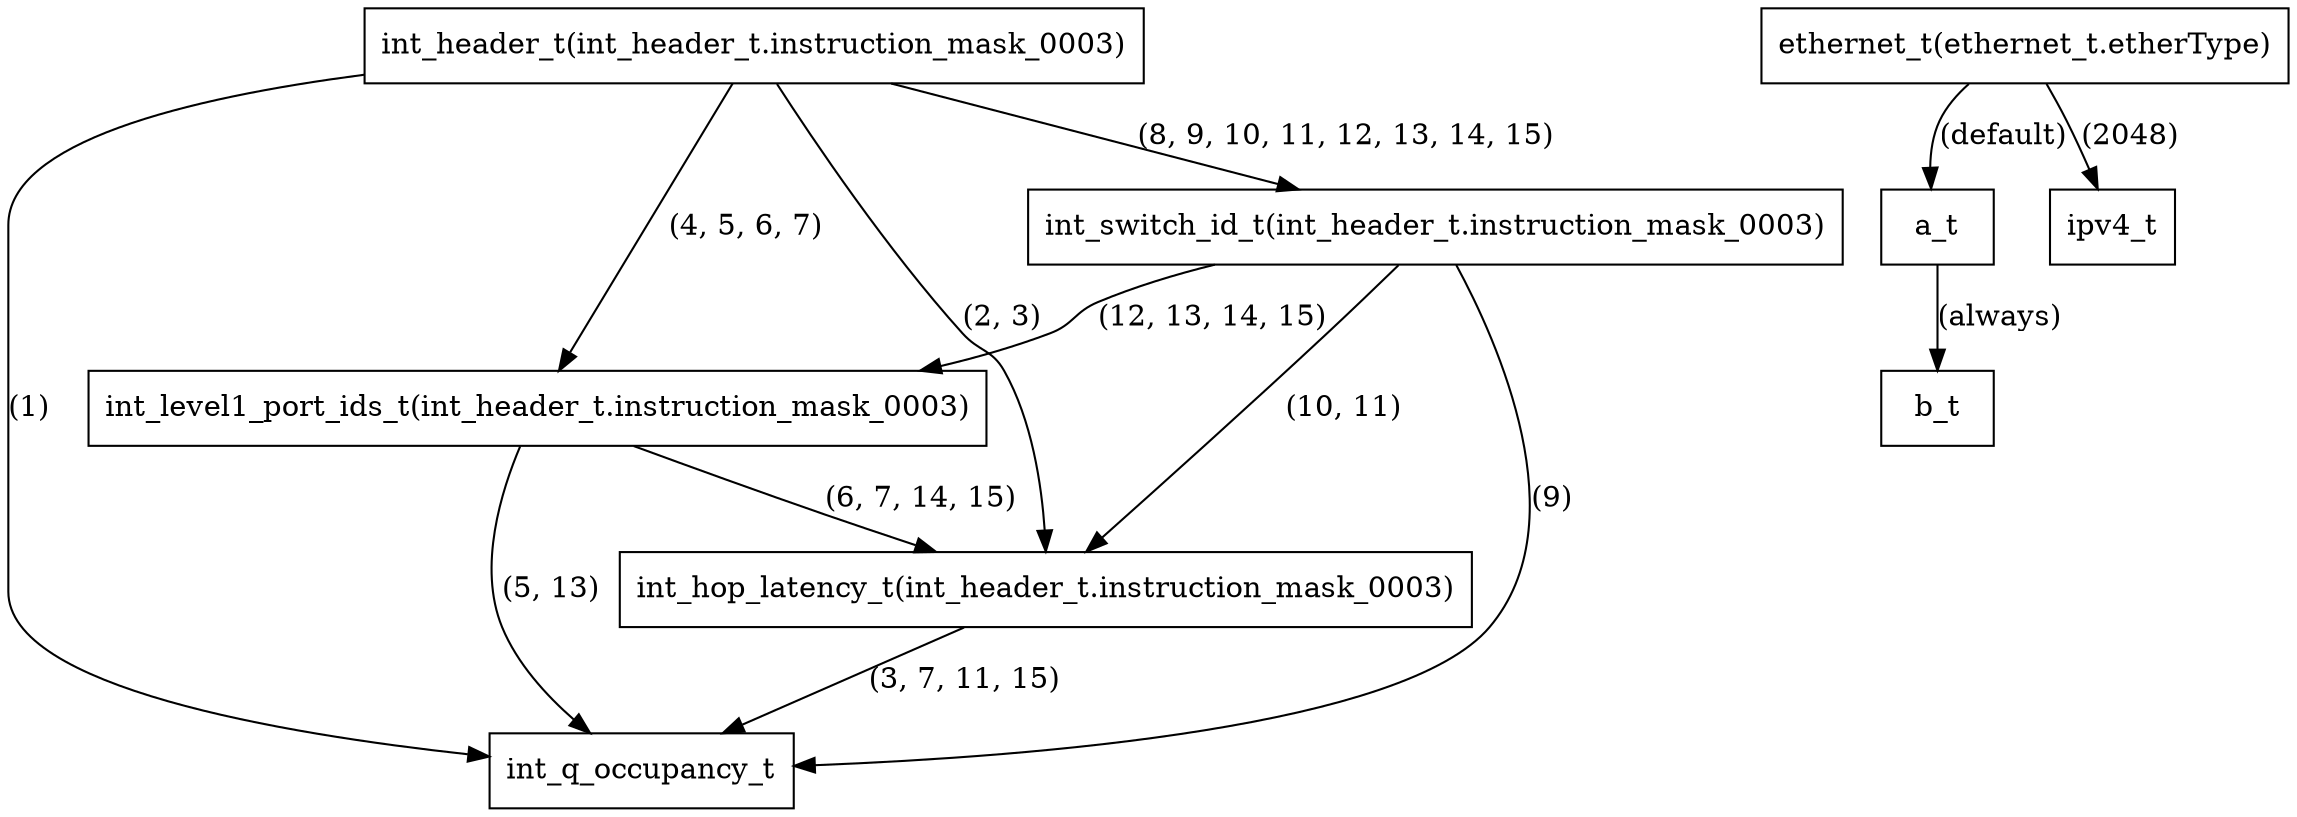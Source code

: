 digraph Transition{

int_header_t ["shape" = rectangle, "label" = "int_header_t(int_header_t.instruction_mask_0003)"]

int_q_occupancy_t ["shape" = rectangle, "label" = "int_q_occupancy_t"]

int_hop_latency_t ["shape" = rectangle, "label" = "int_hop_latency_t(int_header_t.instruction_mask_0003)"]

int_level1_port_ids_t ["shape" = rectangle, "label" = "int_level1_port_ids_t(int_header_t.instruction_mask_0003)"]

int_switch_id_t ["shape" = rectangle, "label" = "int_switch_id_t(int_header_t.instruction_mask_0003)"]

a_t ["shape" = rectangle, "label" = "a_t"]

b_t ["shape" = rectangle, "label" = "b_t"]

ethernet_t ["shape" = rectangle, "label" = "ethernet_t(ethernet_t.etherType)"]

ipv4_t ["shape" = rectangle, "label" = "ipv4_t"]

int_header_t -> int_q_occupancy_t ["shape" = rectangle, "label" = "(1)"]

int_header_t -> int_hop_latency_t ["shape" = rectangle, "label" = "(2, 3)"]

int_hop_latency_t -> int_q_occupancy_t ["shape" = rectangle, "label" = "(3, 7, 11, 15)"]

int_header_t -> int_level1_port_ids_t ["shape" = rectangle, "label" = "(4, 5, 6, 7)"]

int_level1_port_ids_t -> int_q_occupancy_t ["shape" = rectangle, "label" = "(5, 13)"]

int_level1_port_ids_t -> int_hop_latency_t ["shape" = rectangle, "label" = "(6, 7, 14, 15)"]

int_header_t -> int_switch_id_t ["shape" = rectangle, "label" = "(8, 9, 10, 11, 12, 13, 14, 15)"]

int_switch_id_t -> int_q_occupancy_t ["shape" = rectangle, "label" = "(9)"]

int_switch_id_t -> int_hop_latency_t ["shape" = rectangle, "label" = "(10, 11)"]

int_switch_id_t -> int_level1_port_ids_t ["shape" = rectangle, "label" = "(12, 13, 14, 15)"]

a_t -> b_t ["shape" = rectangle, "label" = "(always)"]

ethernet_t -> a_t ["shape" = rectangle, "label" = "(default)"]

ethernet_t -> ipv4_t ["shape" = rectangle, "label" = "(2048)"]

}

